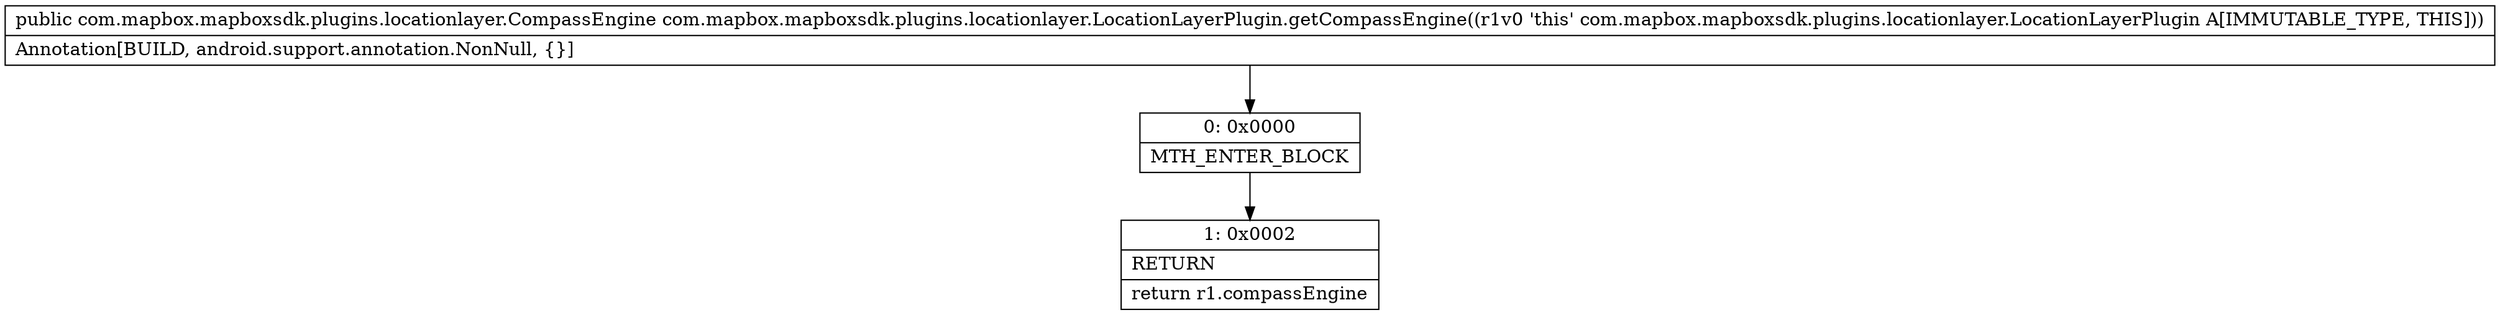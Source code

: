 digraph "CFG forcom.mapbox.mapboxsdk.plugins.locationlayer.LocationLayerPlugin.getCompassEngine()Lcom\/mapbox\/mapboxsdk\/plugins\/locationlayer\/CompassEngine;" {
Node_0 [shape=record,label="{0\:\ 0x0000|MTH_ENTER_BLOCK\l}"];
Node_1 [shape=record,label="{1\:\ 0x0002|RETURN\l|return r1.compassEngine\l}"];
MethodNode[shape=record,label="{public com.mapbox.mapboxsdk.plugins.locationlayer.CompassEngine com.mapbox.mapboxsdk.plugins.locationlayer.LocationLayerPlugin.getCompassEngine((r1v0 'this' com.mapbox.mapboxsdk.plugins.locationlayer.LocationLayerPlugin A[IMMUTABLE_TYPE, THIS]))  | Annotation[BUILD, android.support.annotation.NonNull, \{\}]\l}"];
MethodNode -> Node_0;
Node_0 -> Node_1;
}

